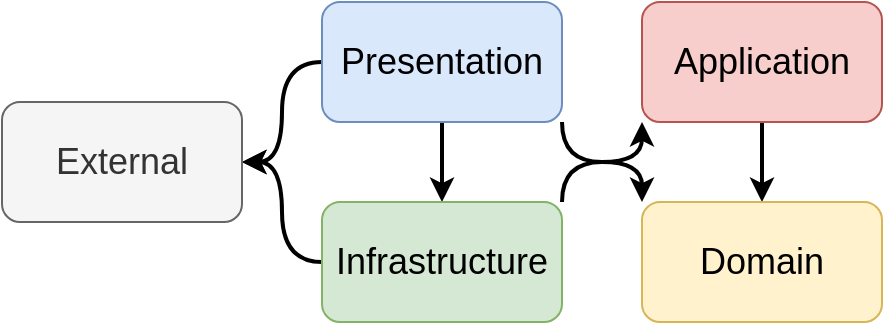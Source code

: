 <mxfile version="26.2.14">
  <diagram name="Page-1" id="VP0R3ah5Ik0ALVW7YKtN">
    <mxGraphModel dx="983" dy="519" grid="1" gridSize="10" guides="1" tooltips="1" connect="1" arrows="1" fold="1" page="1" pageScale="1" pageWidth="850" pageHeight="1100" math="0" shadow="0">
      <root>
        <mxCell id="0" />
        <mxCell id="1" parent="0" />
        <mxCell id="QPCgmbSqRxFj6JI3z16c-2" value="" style="edgeStyle=orthogonalEdgeStyle;rounded=0;orthogonalLoop=1;jettySize=auto;html=1;curved=1;strokeColor=default;strokeWidth=2;" parent="1" source="QPCgmbSqRxFj6JI3z16c-9" target="QPCgmbSqRxFj6JI3z16c-4" edge="1">
          <mxGeometry relative="1" as="geometry" />
        </mxCell>
        <mxCell id="QPCgmbSqRxFj6JI3z16c-3" value="" style="edgeStyle=orthogonalEdgeStyle;rounded=0;orthogonalLoop=1;jettySize=auto;html=1;curved=1;strokeWidth=2;" parent="1" source="QPCgmbSqRxFj6JI3z16c-7" target="QPCgmbSqRxFj6JI3z16c-4" edge="1">
          <mxGeometry relative="1" as="geometry" />
        </mxCell>
        <mxCell id="QPCgmbSqRxFj6JI3z16c-4" value="External" style="rounded=1;whiteSpace=wrap;html=1;fillColor=#f5f5f5;strokeColor=#666666;fontColor=#333333;fontSize=18;" parent="1" vertex="1">
          <mxGeometry y="50" width="120" height="60" as="geometry" />
        </mxCell>
        <mxCell id="QPCgmbSqRxFj6JI3z16c-6" style="edgeStyle=orthogonalEdgeStyle;rounded=0;orthogonalLoop=1;jettySize=auto;html=1;exitX=0.5;exitY=1;exitDx=0;exitDy=0;entryX=0.5;entryY=0;entryDx=0;entryDy=0;strokeWidth=2;" parent="1" source="QPCgmbSqRxFj6JI3z16c-7" target="QPCgmbSqRxFj6JI3z16c-9" edge="1">
          <mxGeometry relative="1" as="geometry" />
        </mxCell>
        <mxCell id="sIvfVdgw_WzQ6RePc-Qd-4" style="edgeStyle=orthogonalEdgeStyle;rounded=0;orthogonalLoop=1;jettySize=auto;html=1;exitX=1;exitY=1;exitDx=0;exitDy=0;entryX=0;entryY=0;entryDx=0;entryDy=0;curved=1;sourcePerimeterSpacing=50;strokeWidth=2;" parent="1" source="QPCgmbSqRxFj6JI3z16c-7" target="QPCgmbSqRxFj6JI3z16c-12" edge="1">
          <mxGeometry relative="1" as="geometry" />
        </mxCell>
        <mxCell id="QPCgmbSqRxFj6JI3z16c-7" value="Presentation" style="rounded=1;whiteSpace=wrap;html=1;fillColor=#dae8fc;strokeColor=#6c8ebf;fontSize=18;" parent="1" vertex="1">
          <mxGeometry x="160" width="120" height="60" as="geometry" />
        </mxCell>
        <mxCell id="sIvfVdgw_WzQ6RePc-Qd-3" style="edgeStyle=orthogonalEdgeStyle;rounded=0;orthogonalLoop=1;jettySize=auto;html=1;exitX=1;exitY=0;exitDx=0;exitDy=0;entryX=0;entryY=1;entryDx=0;entryDy=0;curved=1;targetPerimeterSpacing=0;strokeColor=default;strokeWidth=2;" parent="1" source="QPCgmbSqRxFj6JI3z16c-9" target="QPCgmbSqRxFj6JI3z16c-11" edge="1">
          <mxGeometry relative="1" as="geometry" />
        </mxCell>
        <mxCell id="QPCgmbSqRxFj6JI3z16c-9" value="Infrastructure" style="rounded=1;whiteSpace=wrap;html=1;fillColor=#d5e8d4;strokeColor=#82b366;fontSize=18;" parent="1" vertex="1">
          <mxGeometry x="160" y="100" width="120" height="60" as="geometry" />
        </mxCell>
        <mxCell id="fg5KxKjHJv1dJwq3hF9N-4" style="edgeStyle=orthogonalEdgeStyle;rounded=0;orthogonalLoop=1;jettySize=auto;html=1;exitX=0.5;exitY=1;exitDx=0;exitDy=0;entryX=0.5;entryY=0;entryDx=0;entryDy=0;strokeWidth=2;" parent="1" source="QPCgmbSqRxFj6JI3z16c-11" target="QPCgmbSqRxFj6JI3z16c-12" edge="1">
          <mxGeometry relative="1" as="geometry" />
        </mxCell>
        <mxCell id="QPCgmbSqRxFj6JI3z16c-11" value="Application" style="rounded=1;whiteSpace=wrap;html=1;fillColor=#f8cecc;strokeColor=#b85450;fontSize=18;" parent="1" vertex="1">
          <mxGeometry x="320" width="120" height="60" as="geometry" />
        </mxCell>
        <mxCell id="QPCgmbSqRxFj6JI3z16c-12" value="Domain" style="rounded=1;whiteSpace=wrap;html=1;fillColor=#fff2cc;strokeColor=#d6b656;fontSize=18;" parent="1" vertex="1">
          <mxGeometry x="320" y="100" width="120" height="60" as="geometry" />
        </mxCell>
      </root>
    </mxGraphModel>
  </diagram>
</mxfile>
